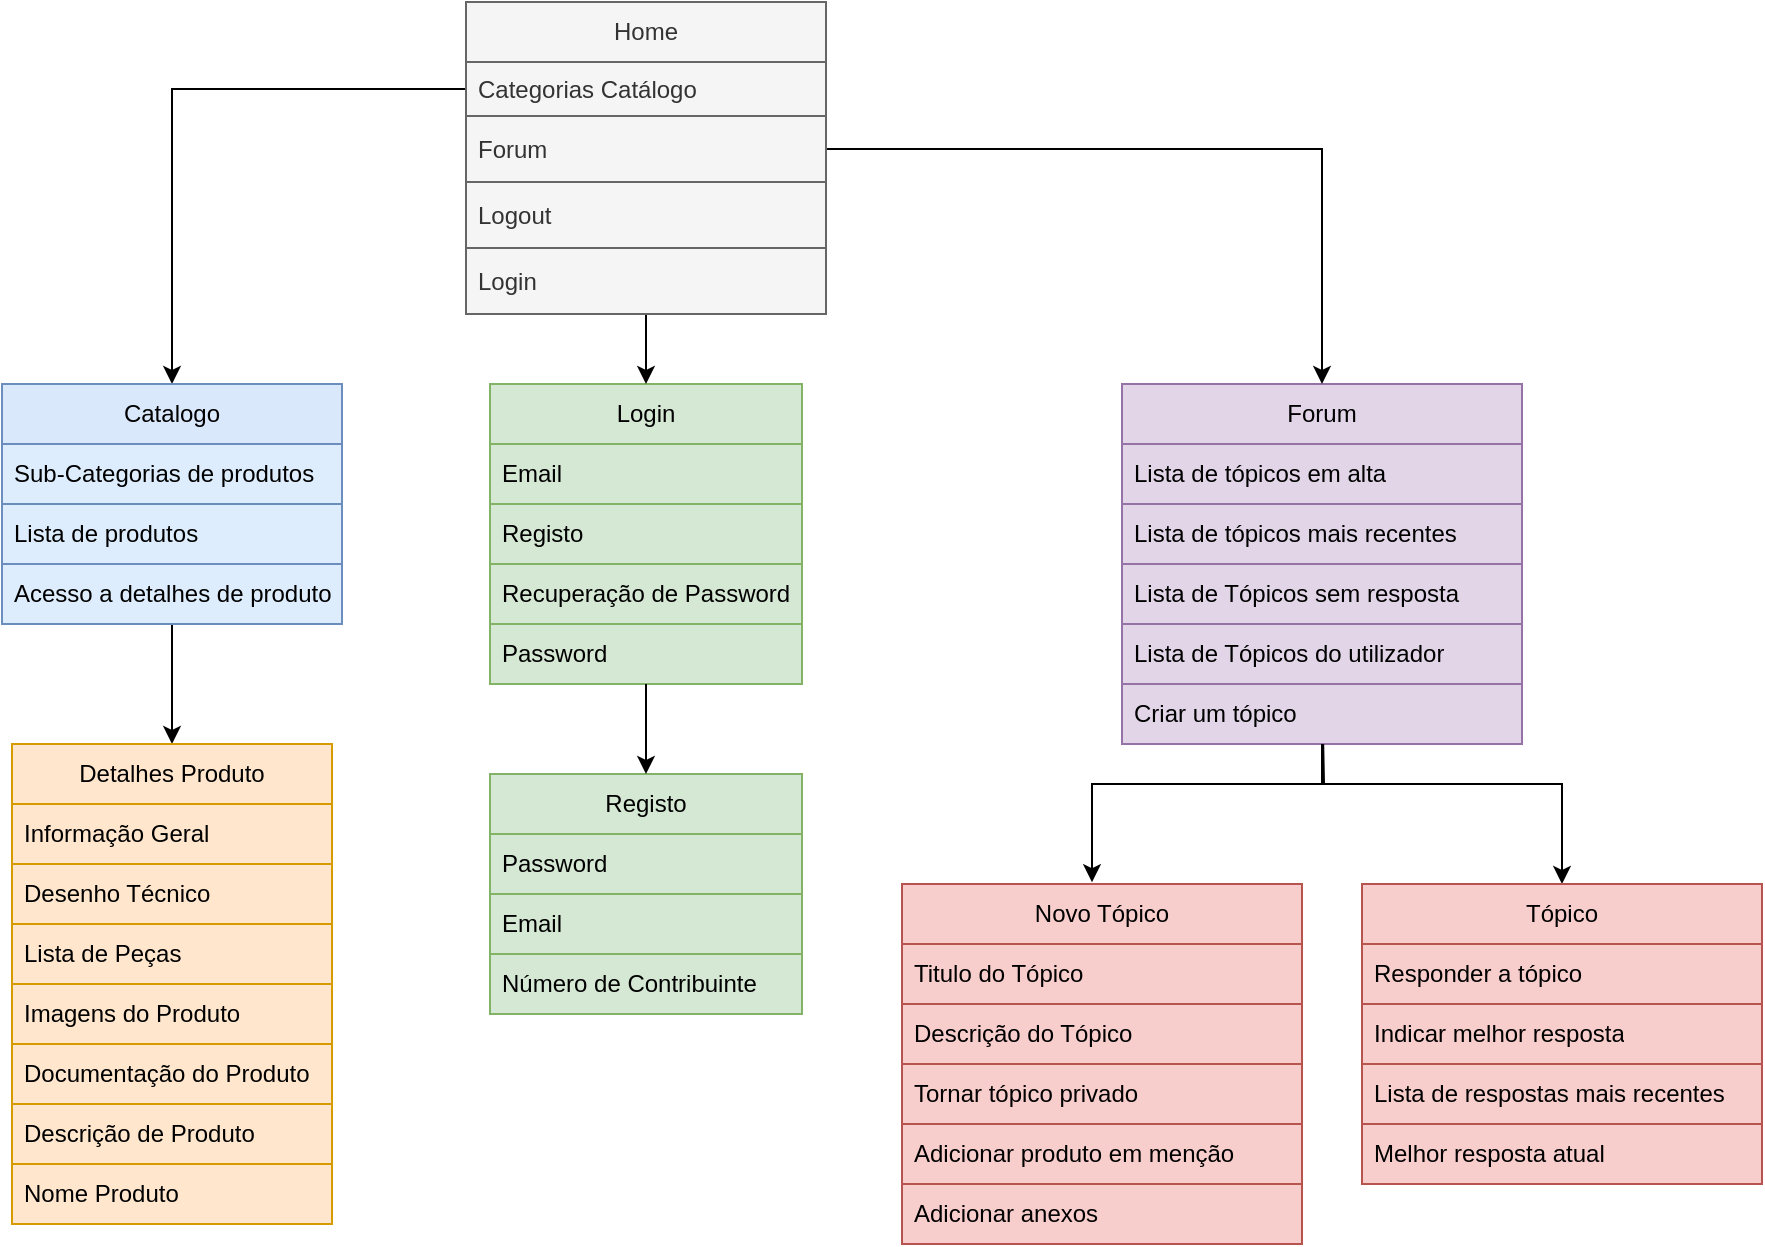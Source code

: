 <mxfile version="20.8.20" type="github">
  <diagram name="Página-1" id="NOlzApEavJSNyuDXf1zl">
    <mxGraphModel dx="1434" dy="775" grid="1" gridSize="10" guides="1" tooltips="1" connect="1" arrows="1" fold="1" page="1" pageScale="1" pageWidth="827" pageHeight="1169" math="0" shadow="0">
      <root>
        <mxCell id="0" />
        <mxCell id="1" parent="0" />
        <mxCell id="UTMe9Ehtoz6gK4HeQlnw-72" value="Forum" style="swimlane;fontStyle=0;childLayout=stackLayout;horizontal=1;startSize=30;horizontalStack=0;resizeParent=1;resizeParentMax=0;resizeLast=0;collapsible=1;marginBottom=0;whiteSpace=wrap;html=1;fillColor=#e1d5e7;strokeColor=#9673a6;" parent="1" vertex="1">
          <mxGeometry x="660" y="221" width="200" height="180" as="geometry">
            <mxRectangle x="610" y="200" width="80" height="30" as="alternateBounds" />
          </mxGeometry>
        </mxCell>
        <mxCell id="UTMe9Ehtoz6gK4HeQlnw-73" value="Lista de tópicos em alta" style="text;strokeColor=#9673a6;fillColor=#e1d5e7;align=left;verticalAlign=middle;spacingLeft=4;spacingRight=4;overflow=hidden;points=[[0,0.5],[1,0.5]];portConstraint=eastwest;rotatable=0;whiteSpace=wrap;html=1;" parent="UTMe9Ehtoz6gK4HeQlnw-72" vertex="1">
          <mxGeometry y="30" width="200" height="30" as="geometry" />
        </mxCell>
        <mxCell id="UTMe9Ehtoz6gK4HeQlnw-74" value="Lista de tópicos mais recentes" style="text;strokeColor=#9673a6;fillColor=#e1d5e7;align=left;verticalAlign=middle;spacingLeft=4;spacingRight=4;overflow=hidden;points=[[0,0.5],[1,0.5]];portConstraint=eastwest;rotatable=0;whiteSpace=wrap;html=1;" parent="UTMe9Ehtoz6gK4HeQlnw-72" vertex="1">
          <mxGeometry y="60" width="200" height="30" as="geometry" />
        </mxCell>
        <mxCell id="UTMe9Ehtoz6gK4HeQlnw-75" value="Lista de Tópicos sem resposta" style="text;strokeColor=#9673a6;fillColor=#e1d5e7;align=left;verticalAlign=middle;spacingLeft=4;spacingRight=4;overflow=hidden;points=[[0,0.5],[1,0.5]];portConstraint=eastwest;rotatable=0;whiteSpace=wrap;html=1;" parent="UTMe9Ehtoz6gK4HeQlnw-72" vertex="1">
          <mxGeometry y="90" width="200" height="30" as="geometry" />
        </mxCell>
        <mxCell id="KPAShtpmKhu_t8zkzfi4-39" value="Lista de Tópicos do utilizador" style="text;strokeColor=#9673a6;fillColor=#e1d5e7;align=left;verticalAlign=middle;spacingLeft=4;spacingRight=4;overflow=hidden;points=[[0,0.5],[1,0.5]];portConstraint=eastwest;rotatable=0;whiteSpace=wrap;html=1;" vertex="1" parent="UTMe9Ehtoz6gK4HeQlnw-72">
          <mxGeometry y="120" width="200" height="30" as="geometry" />
        </mxCell>
        <mxCell id="KPAShtpmKhu_t8zkzfi4-40" value="Criar um tópico" style="text;strokeColor=#9673a6;fillColor=#e1d5e7;align=left;verticalAlign=middle;spacingLeft=4;spacingRight=4;overflow=hidden;points=[[0,0.5],[1,0.5]];portConstraint=eastwest;rotatable=0;whiteSpace=wrap;html=1;" vertex="1" parent="UTMe9Ehtoz6gK4HeQlnw-72">
          <mxGeometry y="150" width="200" height="30" as="geometry" />
        </mxCell>
        <mxCell id="KPAShtpmKhu_t8zkzfi4-17" value="" style="group" vertex="1" connectable="0" parent="1">
          <mxGeometry x="344" y="416" width="156" height="120" as="geometry" />
        </mxCell>
        <mxCell id="KPAShtpmKhu_t8zkzfi4-11" value="Registo" style="swimlane;fontStyle=0;childLayout=stackLayout;horizontal=1;startSize=30;horizontalStack=0;resizeParent=1;resizeParentMax=0;resizeLast=0;collapsible=1;marginBottom=0;whiteSpace=wrap;html=1;fillColor=#d5e8d4;strokeColor=#82b366;container=0;" vertex="1" parent="KPAShtpmKhu_t8zkzfi4-17">
          <mxGeometry width="156" height="120" as="geometry">
            <mxRectangle width="80" height="30" as="alternateBounds" />
          </mxGeometry>
        </mxCell>
        <mxCell id="KPAShtpmKhu_t8zkzfi4-14" value="Password" style="text;strokeColor=#82b366;fillColor=#d5e8d4;align=left;verticalAlign=middle;spacingLeft=4;spacingRight=4;overflow=hidden;points=[[0,0.5],[1,0.5]];portConstraint=eastwest;rotatable=0;whiteSpace=wrap;html=1;container=0;" vertex="1" parent="KPAShtpmKhu_t8zkzfi4-11">
          <mxGeometry y="30" width="156" height="30" as="geometry" />
        </mxCell>
        <mxCell id="KPAShtpmKhu_t8zkzfi4-13" value="Email" style="text;strokeColor=#82b366;fillColor=#d5e8d4;align=left;verticalAlign=middle;spacingLeft=4;spacingRight=4;overflow=hidden;points=[[0,0.5],[1,0.5]];portConstraint=eastwest;rotatable=0;whiteSpace=wrap;html=1;container=0;" vertex="1" parent="KPAShtpmKhu_t8zkzfi4-11">
          <mxGeometry y="60" width="156" height="30" as="geometry" />
        </mxCell>
        <mxCell id="KPAShtpmKhu_t8zkzfi4-12" value="Número de Contribuinte" style="text;strokeColor=#82b366;fillColor=#d5e8d4;align=left;verticalAlign=middle;spacingLeft=4;spacingRight=4;overflow=hidden;points=[[0,0.5],[1,0.5]];portConstraint=eastwest;rotatable=0;whiteSpace=wrap;html=1;container=0;" vertex="1" parent="KPAShtpmKhu_t8zkzfi4-11">
          <mxGeometry y="90" width="156" height="30" as="geometry" />
        </mxCell>
        <mxCell id="KPAShtpmKhu_t8zkzfi4-19" value="" style="group" vertex="1" connectable="0" parent="1">
          <mxGeometry x="344" y="221" width="156" height="150" as="geometry" />
        </mxCell>
        <mxCell id="KPAShtpmKhu_t8zkzfi4-3" value="Login" style="swimlane;fontStyle=0;childLayout=stackLayout;horizontal=1;startSize=30;horizontalStack=0;resizeParent=1;resizeParentMax=0;resizeLast=0;collapsible=1;marginBottom=0;whiteSpace=wrap;html=1;fillColor=#d5e8d4;strokeColor=#82b366;container=0;" vertex="1" parent="KPAShtpmKhu_t8zkzfi4-19">
          <mxGeometry width="156" height="150" as="geometry">
            <mxRectangle width="70" height="30" as="alternateBounds" />
          </mxGeometry>
        </mxCell>
        <mxCell id="KPAShtpmKhu_t8zkzfi4-4" value="Email" style="text;strokeColor=#82b366;fillColor=#d5e8d4;align=left;verticalAlign=middle;spacingLeft=4;spacingRight=4;overflow=hidden;points=[[0,0.5],[1,0.5]];portConstraint=eastwest;rotatable=0;whiteSpace=wrap;html=1;container=0;" vertex="1" parent="KPAShtpmKhu_t8zkzfi4-3">
          <mxGeometry y="30" width="156" height="30" as="geometry" />
        </mxCell>
        <mxCell id="KPAShtpmKhu_t8zkzfi4-7" value="Registo" style="text;strokeColor=#82b366;fillColor=#d5e8d4;align=left;verticalAlign=middle;spacingLeft=4;spacingRight=4;overflow=hidden;points=[[0,0.5],[1,0.5]];portConstraint=eastwest;rotatable=0;whiteSpace=wrap;html=1;container=0;" vertex="1" parent="KPAShtpmKhu_t8zkzfi4-3">
          <mxGeometry y="60" width="156" height="30" as="geometry" />
        </mxCell>
        <mxCell id="KPAShtpmKhu_t8zkzfi4-6" value="Recuperação de Password" style="text;strokeColor=#82b366;fillColor=#d5e8d4;align=left;verticalAlign=middle;spacingLeft=4;spacingRight=4;overflow=hidden;points=[[0,0.5],[1,0.5]];portConstraint=eastwest;rotatable=0;whiteSpace=wrap;html=1;container=0;" vertex="1" parent="KPAShtpmKhu_t8zkzfi4-3">
          <mxGeometry y="90" width="156" height="30" as="geometry" />
        </mxCell>
        <mxCell id="KPAShtpmKhu_t8zkzfi4-5" value="Password" style="text;strokeColor=#82b366;fillColor=#d5e8d4;align=left;verticalAlign=middle;spacingLeft=4;spacingRight=4;overflow=hidden;points=[[0,0.5],[1,0.5]];portConstraint=eastwest;rotatable=0;whiteSpace=wrap;html=1;container=0;" vertex="1" parent="KPAShtpmKhu_t8zkzfi4-3">
          <mxGeometry y="120" width="156" height="30" as="geometry" />
        </mxCell>
        <mxCell id="KPAShtpmKhu_t8zkzfi4-20" style="edgeStyle=orthogonalEdgeStyle;rounded=0;orthogonalLoop=1;jettySize=auto;html=1;exitX=0;exitY=0.5;exitDx=0;exitDy=0;entryX=0.5;entryY=0;entryDx=0;entryDy=0;" edge="1" parent="1" source="UTMe9Ehtoz6gK4HeQlnw-32" target="KPAShtpmKhu_t8zkzfi4-28">
          <mxGeometry relative="1" as="geometry">
            <mxPoint x="120" y="200" as="targetPoint" />
          </mxGeometry>
        </mxCell>
        <mxCell id="KPAShtpmKhu_t8zkzfi4-21" style="edgeStyle=orthogonalEdgeStyle;rounded=0;orthogonalLoop=1;jettySize=auto;html=1;exitX=1;exitY=0.5;exitDx=0;exitDy=0;entryX=0.5;entryY=0;entryDx=0;entryDy=0;" edge="1" parent="1" source="UTMe9Ehtoz6gK4HeQlnw-33" target="UTMe9Ehtoz6gK4HeQlnw-72">
          <mxGeometry relative="1" as="geometry" />
        </mxCell>
        <mxCell id="KPAShtpmKhu_t8zkzfi4-22" value="" style="endArrow=classic;html=1;rounded=0;entryX=0.5;entryY=0;entryDx=0;entryDy=0;exitX=0.5;exitY=1;exitDx=0;exitDy=0;" edge="1" parent="1" source="UTMe9Ehtoz6gK4HeQlnw-31" target="KPAShtpmKhu_t8zkzfi4-3">
          <mxGeometry width="50" height="50" relative="1" as="geometry">
            <mxPoint x="422" y="190" as="sourcePoint" />
            <mxPoint x="424" y="200" as="targetPoint" />
          </mxGeometry>
        </mxCell>
        <mxCell id="KPAShtpmKhu_t8zkzfi4-23" value="" style="endArrow=classic;html=1;rounded=0;entryX=0.5;entryY=0;entryDx=0;entryDy=0;exitX=0.5;exitY=1;exitDx=0;exitDy=0;" edge="1" parent="1" source="KPAShtpmKhu_t8zkzfi4-28" target="KPAShtpmKhu_t8zkzfi4-35">
          <mxGeometry width="50" height="50" relative="1" as="geometry">
            <mxPoint x="185" y="361" as="sourcePoint" />
            <mxPoint x="185" y="406" as="targetPoint" />
          </mxGeometry>
        </mxCell>
        <mxCell id="KPAShtpmKhu_t8zkzfi4-24" value="" style="endArrow=classic;html=1;rounded=0;exitX=0.5;exitY=1;exitDx=0;exitDy=0;entryX=0.5;entryY=0;entryDx=0;entryDy=0;" edge="1" parent="1" source="UTMe9Ehtoz6gK4HeQlnw-72" target="UTMe9Ehtoz6gK4HeQlnw-76">
          <mxGeometry width="50" height="50" relative="1" as="geometry">
            <mxPoint x="740" y="401" as="sourcePoint" />
            <mxPoint x="790" y="351" as="targetPoint" />
            <Array as="points">
              <mxPoint x="760" y="421" />
              <mxPoint x="880" y="421" />
            </Array>
          </mxGeometry>
        </mxCell>
        <mxCell id="KPAShtpmKhu_t8zkzfi4-25" value="" style="endArrow=classic;html=1;rounded=0;entryX=0.5;entryY=0;entryDx=0;entryDy=0;" edge="1" parent="1" target="KPAShtpmKhu_t8zkzfi4-11">
          <mxGeometry width="50" height="50" relative="1" as="geometry">
            <mxPoint x="422" y="371" as="sourcePoint" />
            <mxPoint x="560" y="371" as="targetPoint" />
          </mxGeometry>
        </mxCell>
        <mxCell id="KPAShtpmKhu_t8zkzfi4-28" value="Catalogo" style="swimlane;fontStyle=0;childLayout=stackLayout;horizontal=1;startSize=30;horizontalStack=0;resizeParent=1;resizeParentMax=0;resizeLast=0;collapsible=1;marginBottom=0;whiteSpace=wrap;html=1;fillColor=#dae8fc;strokeColor=#6c8ebf;" vertex="1" parent="1">
          <mxGeometry x="100" y="221" width="170" height="120" as="geometry">
            <mxRectangle x="35" y="210" width="60" height="30" as="alternateBounds" />
          </mxGeometry>
        </mxCell>
        <mxCell id="KPAShtpmKhu_t8zkzfi4-32" value="Sub-Categorias de produtos" style="text;strokeColor=#6c8ebf;fillColor=#DDEDFD;align=left;verticalAlign=middle;spacingLeft=4;spacingRight=4;overflow=hidden;points=[[0,0.5],[1,0.5]];portConstraint=eastwest;rotatable=0;whiteSpace=wrap;html=1;" vertex="1" parent="KPAShtpmKhu_t8zkzfi4-28">
          <mxGeometry y="30" width="170" height="30" as="geometry" />
        </mxCell>
        <mxCell id="KPAShtpmKhu_t8zkzfi4-33" value="Lista de produtos" style="text;strokeColor=#6c8ebf;fillColor=#DDEDFD;align=left;verticalAlign=middle;spacingLeft=4;spacingRight=4;overflow=hidden;points=[[0,0.5],[1,0.5]];portConstraint=eastwest;rotatable=0;whiteSpace=wrap;html=1;" vertex="1" parent="KPAShtpmKhu_t8zkzfi4-28">
          <mxGeometry y="60" width="170" height="30" as="geometry" />
        </mxCell>
        <mxCell id="KPAShtpmKhu_t8zkzfi4-34" value="Acesso a detalhes de produto" style="text;strokeColor=#6c8ebf;fillColor=#DDEDFD;align=left;verticalAlign=middle;spacingLeft=4;spacingRight=4;overflow=hidden;points=[[0,0.5],[1,0.5]];portConstraint=eastwest;rotatable=0;whiteSpace=wrap;html=1;" vertex="1" parent="KPAShtpmKhu_t8zkzfi4-28">
          <mxGeometry y="90" width="170" height="30" as="geometry" />
        </mxCell>
        <mxCell id="KPAShtpmKhu_t8zkzfi4-35" value="Detalhes Produto" style="swimlane;fontStyle=0;childLayout=stackLayout;horizontal=1;startSize=30;horizontalStack=0;resizeParent=1;resizeParentMax=0;resizeLast=0;collapsible=1;marginBottom=0;whiteSpace=wrap;html=1;fillColor=#ffe6cc;strokeColor=#d79b00;" vertex="1" parent="1">
          <mxGeometry x="105" y="401" width="160" height="240" as="geometry">
            <mxRectangle x="40" y="390" width="130" height="30" as="alternateBounds" />
          </mxGeometry>
        </mxCell>
        <mxCell id="UTMe9Ehtoz6gK4HeQlnw-51" value="Informação Geral" style="text;strokeColor=#d79b00;fillColor=#ffe6cc;align=left;verticalAlign=middle;spacingLeft=4;spacingRight=4;overflow=hidden;points=[[0,0.5],[1,0.5]];portConstraint=eastwest;rotatable=0;whiteSpace=wrap;html=1;" parent="KPAShtpmKhu_t8zkzfi4-35" vertex="1">
          <mxGeometry y="30" width="160" height="30" as="geometry" />
        </mxCell>
        <mxCell id="UTMe9Ehtoz6gK4HeQlnw-50" value="Desenho Técnico" style="text;strokeColor=#d79b00;fillColor=#ffe6cc;align=left;verticalAlign=middle;spacingLeft=4;spacingRight=4;overflow=hidden;points=[[0,0.5],[1,0.5]];portConstraint=eastwest;rotatable=0;whiteSpace=wrap;html=1;" parent="KPAShtpmKhu_t8zkzfi4-35" vertex="1">
          <mxGeometry y="60" width="160" height="30" as="geometry" />
        </mxCell>
        <mxCell id="UTMe9Ehtoz6gK4HeQlnw-49" value="Lista de Peças" style="text;strokeColor=#d79b00;fillColor=#ffe6cc;align=left;verticalAlign=middle;spacingLeft=4;spacingRight=4;overflow=hidden;points=[[0,0.5],[1,0.5]];portConstraint=eastwest;rotatable=0;whiteSpace=wrap;html=1;" parent="KPAShtpmKhu_t8zkzfi4-35" vertex="1">
          <mxGeometry y="90" width="160" height="30" as="geometry" />
        </mxCell>
        <mxCell id="UTMe9Ehtoz6gK4HeQlnw-48" value="Imagens do Produto" style="text;strokeColor=#d79b00;fillColor=#ffe6cc;align=left;verticalAlign=middle;spacingLeft=4;spacingRight=4;overflow=hidden;points=[[0,0.5],[1,0.5]];portConstraint=eastwest;rotatable=0;whiteSpace=wrap;html=1;" parent="KPAShtpmKhu_t8zkzfi4-35" vertex="1">
          <mxGeometry y="120" width="160" height="30" as="geometry" />
        </mxCell>
        <mxCell id="UTMe9Ehtoz6gK4HeQlnw-47" value="Documentação do Produto" style="text;strokeColor=#d79b00;fillColor=#ffe6cc;align=left;verticalAlign=middle;spacingLeft=4;spacingRight=4;overflow=hidden;points=[[0,0.5],[1,0.5]];portConstraint=eastwest;rotatable=0;whiteSpace=wrap;html=1;" parent="KPAShtpmKhu_t8zkzfi4-35" vertex="1">
          <mxGeometry y="150" width="160" height="30" as="geometry" />
        </mxCell>
        <mxCell id="UTMe9Ehtoz6gK4HeQlnw-46" value="Descrição de Produto" style="text;strokeColor=#d79b00;fillColor=#ffe6cc;align=left;verticalAlign=middle;spacingLeft=4;spacingRight=4;overflow=hidden;points=[[0,0.5],[1,0.5]];portConstraint=eastwest;rotatable=0;whiteSpace=wrap;html=1;" parent="KPAShtpmKhu_t8zkzfi4-35" vertex="1">
          <mxGeometry y="180" width="160" height="30" as="geometry" />
        </mxCell>
        <mxCell id="UTMe9Ehtoz6gK4HeQlnw-45" value="Nome Produto" style="text;strokeColor=#d79b00;fillColor=#ffe6cc;align=left;verticalAlign=middle;spacingLeft=4;spacingRight=4;overflow=hidden;points=[[0,0.5],[1,0.5]];portConstraint=eastwest;rotatable=0;whiteSpace=wrap;html=1;" parent="KPAShtpmKhu_t8zkzfi4-35" vertex="1">
          <mxGeometry y="210" width="160" height="30" as="geometry" />
        </mxCell>
        <mxCell id="UTMe9Ehtoz6gK4HeQlnw-76" value="Tópico" style="swimlane;fontStyle=0;childLayout=stackLayout;horizontal=1;startSize=30;horizontalStack=0;resizeParent=1;resizeParentMax=0;resizeLast=0;collapsible=1;marginBottom=0;whiteSpace=wrap;html=1;fillColor=#f8cecc;strokeColor=#b85450;" parent="1" vertex="1">
          <mxGeometry x="780" y="471" width="200" height="150" as="geometry">
            <mxRectangle x="605" y="390" width="80" height="30" as="alternateBounds" />
          </mxGeometry>
        </mxCell>
        <mxCell id="UTMe9Ehtoz6gK4HeQlnw-77" value="Responder a tópico" style="text;strokeColor=#b85450;fillColor=#f8cecc;align=left;verticalAlign=middle;spacingLeft=4;spacingRight=4;overflow=hidden;points=[[0,0.5],[1,0.5]];portConstraint=eastwest;rotatable=0;whiteSpace=wrap;html=1;" parent="UTMe9Ehtoz6gK4HeQlnw-76" vertex="1">
          <mxGeometry y="30" width="200" height="30" as="geometry" />
        </mxCell>
        <mxCell id="UTMe9Ehtoz6gK4HeQlnw-78" value="Indicar melhor resposta" style="text;strokeColor=#b85450;fillColor=#f8cecc;align=left;verticalAlign=middle;spacingLeft=4;spacingRight=4;overflow=hidden;points=[[0,0.5],[1,0.5]];portConstraint=eastwest;rotatable=0;whiteSpace=wrap;html=1;" parent="UTMe9Ehtoz6gK4HeQlnw-76" vertex="1">
          <mxGeometry y="60" width="200" height="30" as="geometry" />
        </mxCell>
        <mxCell id="UTMe9Ehtoz6gK4HeQlnw-79" value="Lista de respostas mais recentes" style="text;strokeColor=#b85450;fillColor=#f8cecc;align=left;verticalAlign=middle;spacingLeft=4;spacingRight=4;overflow=hidden;points=[[0,0.5],[1,0.5]];portConstraint=eastwest;rotatable=0;whiteSpace=wrap;html=1;" parent="UTMe9Ehtoz6gK4HeQlnw-76" vertex="1">
          <mxGeometry y="90" width="200" height="30" as="geometry" />
        </mxCell>
        <mxCell id="UTMe9Ehtoz6gK4HeQlnw-80" value="Melhor resposta atual" style="text;strokeColor=#b85450;fillColor=#f8cecc;align=left;verticalAlign=middle;spacingLeft=4;spacingRight=4;overflow=hidden;points=[[0,0.5],[1,0.5]];portConstraint=eastwest;rotatable=0;whiteSpace=wrap;html=1;" parent="UTMe9Ehtoz6gK4HeQlnw-76" vertex="1">
          <mxGeometry y="120" width="200" height="30" as="geometry" />
        </mxCell>
        <mxCell id="UTMe9Ehtoz6gK4HeQlnw-31" value="Home" style="swimlane;fontStyle=0;childLayout=stackLayout;horizontal=1;startSize=30;horizontalStack=0;resizeParent=1;resizeParentMax=0;resizeLast=0;collapsible=1;marginBottom=0;whiteSpace=wrap;html=1;fillColor=#f5f5f5;strokeColor=#666666;fontColor=#333333;" parent="1" vertex="1">
          <mxGeometry x="332" y="30" width="180" height="156" as="geometry">
            <mxRectangle x="332" y="30" width="70" height="30" as="alternateBounds" />
          </mxGeometry>
        </mxCell>
        <mxCell id="UTMe9Ehtoz6gK4HeQlnw-32" value="Categorias Catálogo" style="text;strokeColor=#666666;fillColor=#f5f5f5;align=left;verticalAlign=middle;spacingLeft=4;spacingRight=4;overflow=hidden;points=[[0,0.5],[1,0.5]];portConstraint=eastwest;rotatable=0;whiteSpace=wrap;html=1;fontColor=#333333;" parent="UTMe9Ehtoz6gK4HeQlnw-31" vertex="1">
          <mxGeometry y="30" width="180" height="27" as="geometry" />
        </mxCell>
        <mxCell id="UTMe9Ehtoz6gK4HeQlnw-33" value="Forum" style="text;strokeColor=#666666;fillColor=#f5f5f5;align=left;verticalAlign=middle;spacingLeft=4;spacingRight=4;overflow=hidden;points=[[0,0.5],[1,0.5]];portConstraint=eastwest;rotatable=0;whiteSpace=wrap;html=1;fontColor=#333333;" parent="UTMe9Ehtoz6gK4HeQlnw-31" vertex="1">
          <mxGeometry y="57" width="180" height="33" as="geometry" />
        </mxCell>
        <mxCell id="KPAShtpmKhu_t8zkzfi4-1" value="Logout" style="text;strokeColor=#666666;fillColor=#f5f5f5;align=left;verticalAlign=middle;spacingLeft=4;spacingRight=4;overflow=hidden;points=[[0,0.5],[1,0.5]];portConstraint=eastwest;rotatable=0;whiteSpace=wrap;html=1;fontColor=#333333;" vertex="1" parent="UTMe9Ehtoz6gK4HeQlnw-31">
          <mxGeometry y="90" width="180" height="33" as="geometry" />
        </mxCell>
        <mxCell id="KPAShtpmKhu_t8zkzfi4-26" value="Login" style="text;strokeColor=#666666;fillColor=#f5f5f5;align=left;verticalAlign=middle;spacingLeft=4;spacingRight=4;overflow=hidden;points=[[0,0.5],[1,0.5]];portConstraint=eastwest;rotatable=0;whiteSpace=wrap;html=1;fontColor=#333333;" vertex="1" parent="UTMe9Ehtoz6gK4HeQlnw-31">
          <mxGeometry y="123" width="180" height="33" as="geometry" />
        </mxCell>
        <mxCell id="KPAShtpmKhu_t8zkzfi4-41" value="Novo Tópico" style="swimlane;fontStyle=0;childLayout=stackLayout;horizontal=1;startSize=30;horizontalStack=0;resizeParent=1;resizeParentMax=0;resizeLast=0;collapsible=1;marginBottom=0;whiteSpace=wrap;html=1;fillColor=#f8cecc;strokeColor=#b85450;" vertex="1" parent="1">
          <mxGeometry x="550" y="471" width="200" height="180" as="geometry">
            <mxRectangle x="605" y="390" width="80" height="30" as="alternateBounds" />
          </mxGeometry>
        </mxCell>
        <mxCell id="KPAShtpmKhu_t8zkzfi4-42" value="Titulo do Tópico" style="text;strokeColor=#b85450;fillColor=#f8cecc;align=left;verticalAlign=middle;spacingLeft=4;spacingRight=4;overflow=hidden;points=[[0,0.5],[1,0.5]];portConstraint=eastwest;rotatable=0;whiteSpace=wrap;html=1;" vertex="1" parent="KPAShtpmKhu_t8zkzfi4-41">
          <mxGeometry y="30" width="200" height="30" as="geometry" />
        </mxCell>
        <mxCell id="KPAShtpmKhu_t8zkzfi4-43" value="Descrição do Tópico" style="text;strokeColor=#b85450;fillColor=#f8cecc;align=left;verticalAlign=middle;spacingLeft=4;spacingRight=4;overflow=hidden;points=[[0,0.5],[1,0.5]];portConstraint=eastwest;rotatable=0;whiteSpace=wrap;html=1;" vertex="1" parent="KPAShtpmKhu_t8zkzfi4-41">
          <mxGeometry y="60" width="200" height="30" as="geometry" />
        </mxCell>
        <mxCell id="KPAShtpmKhu_t8zkzfi4-44" value="Tornar tópico privado" style="text;strokeColor=#b85450;fillColor=#f8cecc;align=left;verticalAlign=middle;spacingLeft=4;spacingRight=4;overflow=hidden;points=[[0,0.5],[1,0.5]];portConstraint=eastwest;rotatable=0;whiteSpace=wrap;html=1;" vertex="1" parent="KPAShtpmKhu_t8zkzfi4-41">
          <mxGeometry y="90" width="200" height="30" as="geometry" />
        </mxCell>
        <mxCell id="KPAShtpmKhu_t8zkzfi4-45" value="Adicionar produto em menção" style="text;strokeColor=#b85450;fillColor=#f8cecc;align=left;verticalAlign=middle;spacingLeft=4;spacingRight=4;overflow=hidden;points=[[0,0.5],[1,0.5]];portConstraint=eastwest;rotatable=0;whiteSpace=wrap;html=1;" vertex="1" parent="KPAShtpmKhu_t8zkzfi4-41">
          <mxGeometry y="120" width="200" height="30" as="geometry" />
        </mxCell>
        <mxCell id="KPAShtpmKhu_t8zkzfi4-46" value="Adicionar anexos" style="text;strokeColor=#b85450;fillColor=#f8cecc;align=left;verticalAlign=middle;spacingLeft=4;spacingRight=4;overflow=hidden;points=[[0,0.5],[1,0.5]];portConstraint=eastwest;rotatable=0;whiteSpace=wrap;html=1;" vertex="1" parent="KPAShtpmKhu_t8zkzfi4-41">
          <mxGeometry y="150" width="200" height="30" as="geometry" />
        </mxCell>
        <mxCell id="KPAShtpmKhu_t8zkzfi4-47" value="" style="endArrow=classic;html=1;rounded=0;exitX=0.503;exitY=1.002;exitDx=0;exitDy=0;exitPerimeter=0;entryX=0.475;entryY=-0.005;entryDx=0;entryDy=0;entryPerimeter=0;" edge="1" parent="1" source="KPAShtpmKhu_t8zkzfi4-40" target="KPAShtpmKhu_t8zkzfi4-41">
          <mxGeometry width="50" height="50" relative="1" as="geometry">
            <mxPoint x="600" y="461" as="sourcePoint" />
            <mxPoint x="650" y="411" as="targetPoint" />
            <Array as="points">
              <mxPoint x="761" y="421" />
              <mxPoint x="645" y="421" />
            </Array>
          </mxGeometry>
        </mxCell>
      </root>
    </mxGraphModel>
  </diagram>
</mxfile>
